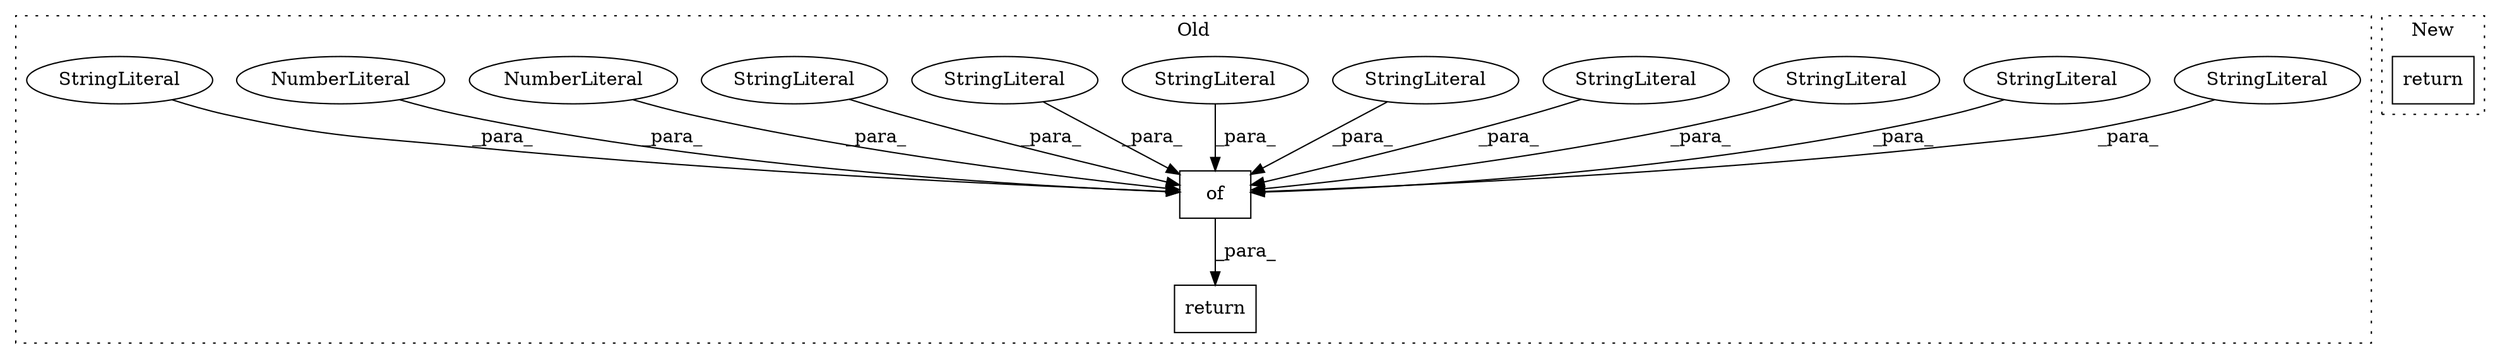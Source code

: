 digraph G {
subgraph cluster0 {
1 [label="of" a="32" s="1329,1591" l="3,1" shape="box"];
3 [label="return" a="41" s="1318" l="7" shape="box"];
4 [label="StringLiteral" a="45" s="1364" l="8" shape="ellipse"];
5 [label="StringLiteral" a="45" s="1562" l="6" shape="ellipse"];
6 [label="StringLiteral" a="45" s="1434" l="12" shape="ellipse"];
7 [label="StringLiteral" a="45" s="1449" l="10" shape="ellipse"];
8 [label="StringLiteral" a="45" s="1462" l="7" shape="ellipse"];
9 [label="StringLiteral" a="45" s="1487" l="13" shape="ellipse"];
10 [label="StringLiteral" a="45" s="1391" l="12" shape="ellipse"];
11 [label="StringLiteral" a="45" s="1341" l="6" shape="ellipse"];
12 [label="NumberLiteral" a="34" s="1373" l="1" shape="ellipse"];
13 [label="NumberLiteral" a="34" s="1348" l="1" shape="ellipse"];
14 [label="StringLiteral" a="45" s="1375" l="13" shape="ellipse"];
label = "Old";
style="dotted";
}
subgraph cluster1 {
2 [label="return" a="41" s="2067" l="7" shape="box"];
label = "New";
style="dotted";
}
1 -> 3 [label="_para_"];
4 -> 1 [label="_para_"];
5 -> 1 [label="_para_"];
6 -> 1 [label="_para_"];
7 -> 1 [label="_para_"];
8 -> 1 [label="_para_"];
9 -> 1 [label="_para_"];
10 -> 1 [label="_para_"];
11 -> 1 [label="_para_"];
12 -> 1 [label="_para_"];
13 -> 1 [label="_para_"];
14 -> 1 [label="_para_"];
}